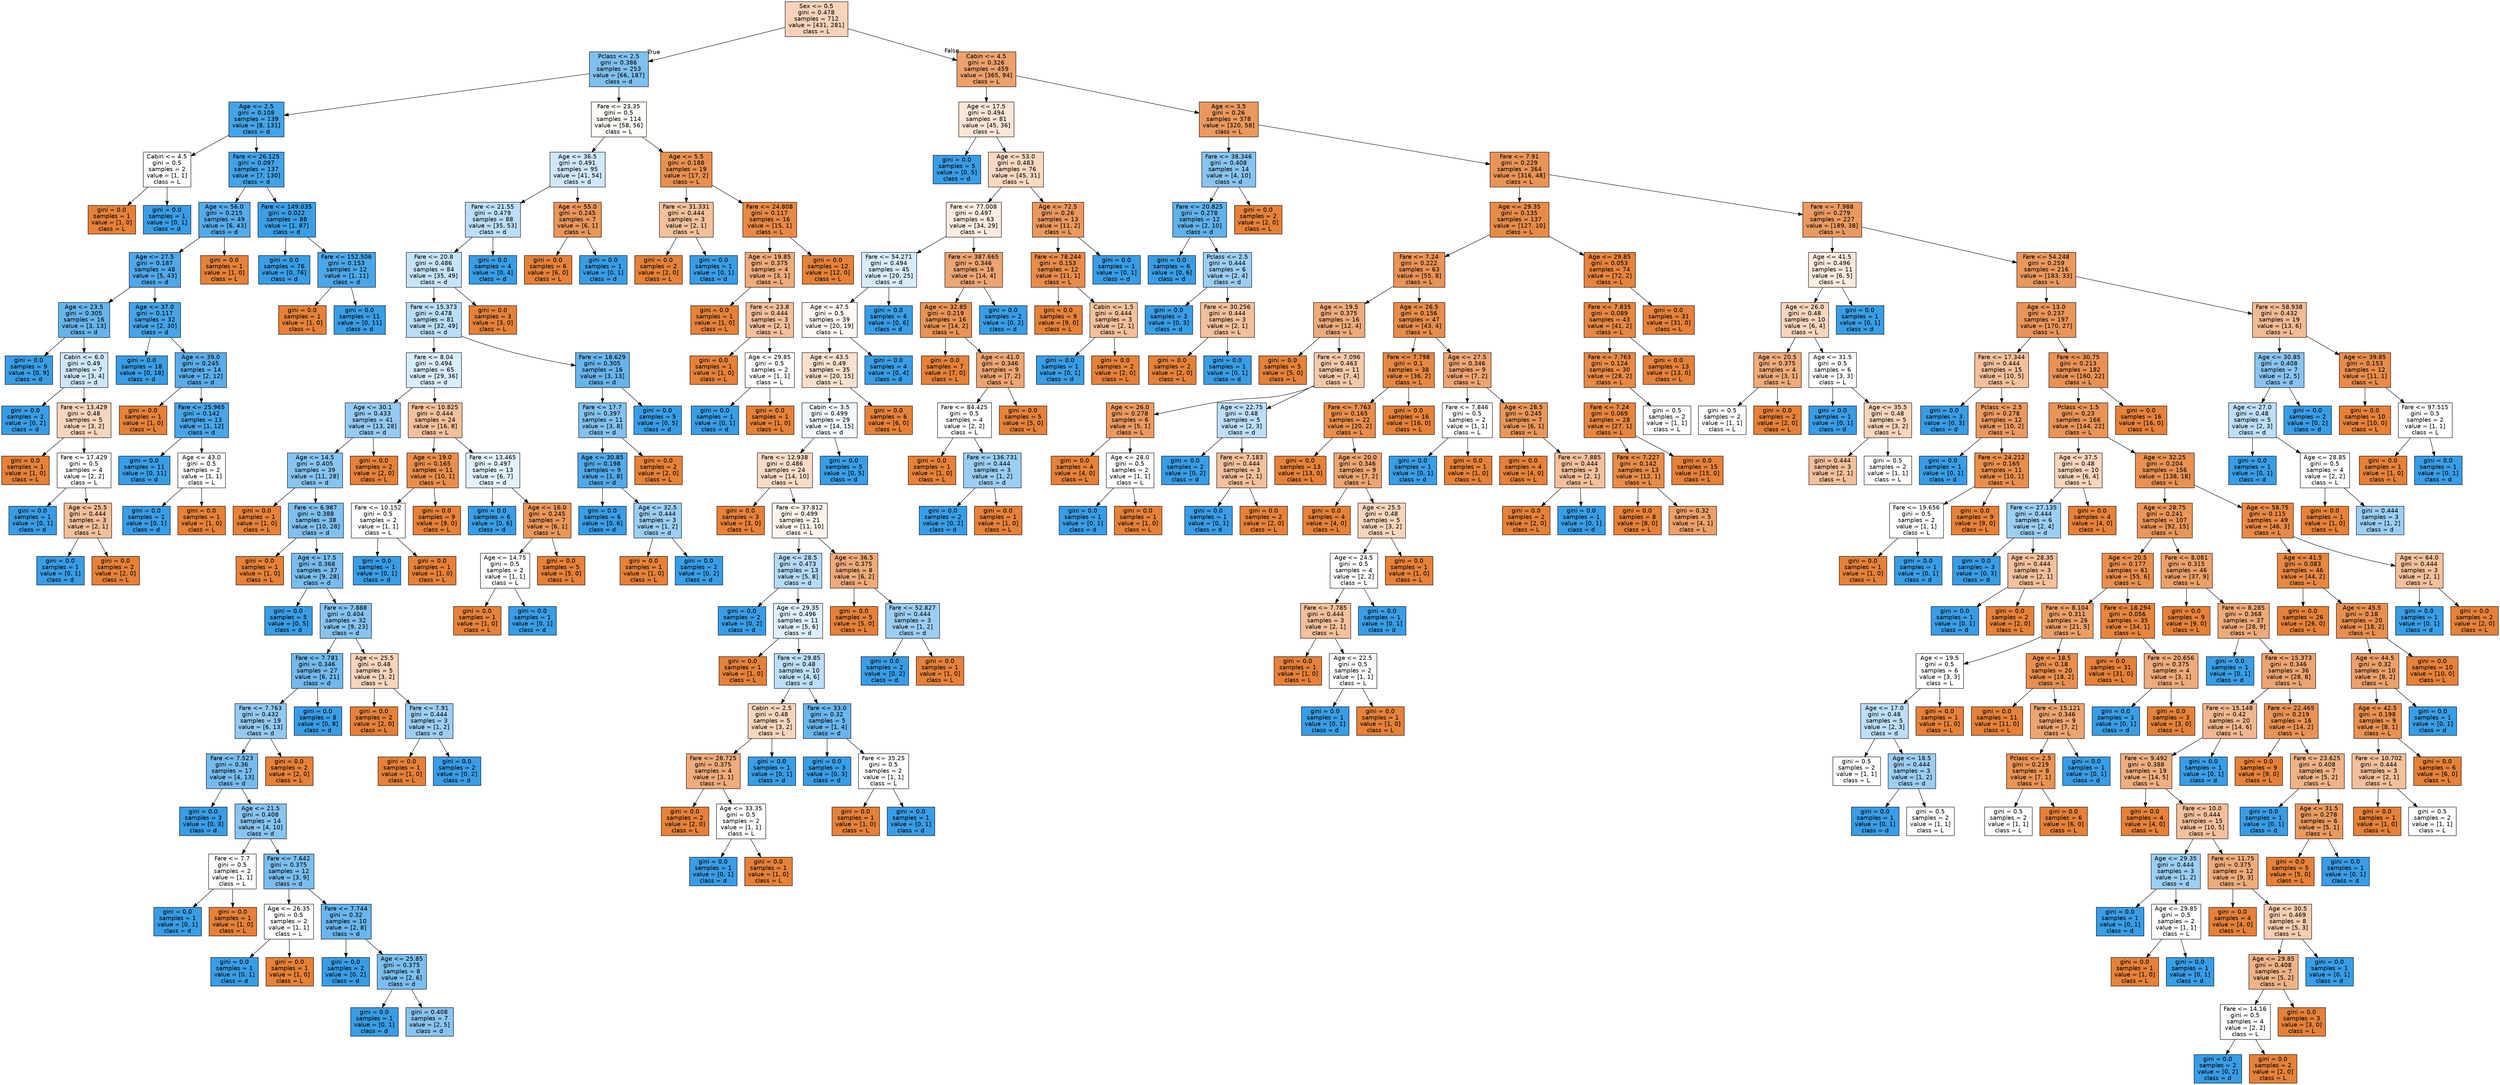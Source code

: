 digraph Tree {
node [shape=box, style="filled", color="black", fontname="helvetica"] ;
edge [fontname="helvetica"] ;
0 [label="Sex <= 0.5\ngini = 0.478\nsamples = 712\nvalue = [431, 281]\nclass = L", fillcolor="#f6d3ba"] ;
1 [label="Pclass <= 2.5\ngini = 0.386\nsamples = 253\nvalue = [66, 187]\nclass = d", fillcolor="#7fc0ee"] ;
0 -> 1 [labeldistance=2.5, labelangle=45, headlabel="True"] ;
2 [label="Age <= 2.5\ngini = 0.108\nsamples = 139\nvalue = [8, 131]\nclass = d", fillcolor="#45a3e7"] ;
1 -> 2 ;
3 [label="Cabin <= 4.5\ngini = 0.5\nsamples = 2\nvalue = [1, 1]\nclass = L", fillcolor="#ffffff"] ;
2 -> 3 ;
4 [label="gini = 0.0\nsamples = 1\nvalue = [1, 0]\nclass = L", fillcolor="#e58139"] ;
3 -> 4 ;
5 [label="gini = 0.0\nsamples = 1\nvalue = [0, 1]\nclass = d", fillcolor="#399de5"] ;
3 -> 5 ;
6 [label="Fare <= 26.125\ngini = 0.097\nsamples = 137\nvalue = [7, 130]\nclass = d", fillcolor="#44a2e6"] ;
2 -> 6 ;
7 [label="Age <= 56.0\ngini = 0.215\nsamples = 49\nvalue = [6, 43]\nclass = d", fillcolor="#55abe9"] ;
6 -> 7 ;
8 [label="Age <= 27.5\ngini = 0.187\nsamples = 48\nvalue = [5, 43]\nclass = d", fillcolor="#50a8e8"] ;
7 -> 8 ;
9 [label="Age <= 23.5\ngini = 0.305\nsamples = 16\nvalue = [3, 13]\nclass = d", fillcolor="#67b4eb"] ;
8 -> 9 ;
10 [label="gini = 0.0\nsamples = 9\nvalue = [0, 9]\nclass = d", fillcolor="#399de5"] ;
9 -> 10 ;
11 [label="Cabin <= 6.0\ngini = 0.49\nsamples = 7\nvalue = [3, 4]\nclass = d", fillcolor="#cee6f8"] ;
9 -> 11 ;
12 [label="gini = 0.0\nsamples = 2\nvalue = [0, 2]\nclass = d", fillcolor="#399de5"] ;
11 -> 12 ;
13 [label="Fare <= 13.429\ngini = 0.48\nsamples = 5\nvalue = [3, 2]\nclass = L", fillcolor="#f6d5bd"] ;
11 -> 13 ;
14 [label="gini = 0.0\nsamples = 1\nvalue = [1, 0]\nclass = L", fillcolor="#e58139"] ;
13 -> 14 ;
15 [label="Fare <= 17.429\ngini = 0.5\nsamples = 4\nvalue = [2, 2]\nclass = L", fillcolor="#ffffff"] ;
13 -> 15 ;
16 [label="gini = 0.0\nsamples = 1\nvalue = [0, 1]\nclass = d", fillcolor="#399de5"] ;
15 -> 16 ;
17 [label="Age <= 25.5\ngini = 0.444\nsamples = 3\nvalue = [2, 1]\nclass = L", fillcolor="#f2c09c"] ;
15 -> 17 ;
18 [label="gini = 0.0\nsamples = 1\nvalue = [0, 1]\nclass = d", fillcolor="#399de5"] ;
17 -> 18 ;
19 [label="gini = 0.0\nsamples = 2\nvalue = [2, 0]\nclass = L", fillcolor="#e58139"] ;
17 -> 19 ;
20 [label="Age <= 37.0\ngini = 0.117\nsamples = 32\nvalue = [2, 30]\nclass = d", fillcolor="#46a4e7"] ;
8 -> 20 ;
21 [label="gini = 0.0\nsamples = 18\nvalue = [0, 18]\nclass = d", fillcolor="#399de5"] ;
20 -> 21 ;
22 [label="Age <= 39.0\ngini = 0.245\nsamples = 14\nvalue = [2, 12]\nclass = d", fillcolor="#5aade9"] ;
20 -> 22 ;
23 [label="gini = 0.0\nsamples = 1\nvalue = [1, 0]\nclass = L", fillcolor="#e58139"] ;
22 -> 23 ;
24 [label="Fare <= 25.965\ngini = 0.142\nsamples = 13\nvalue = [1, 12]\nclass = d", fillcolor="#49a5e7"] ;
22 -> 24 ;
25 [label="gini = 0.0\nsamples = 11\nvalue = [0, 11]\nclass = d", fillcolor="#399de5"] ;
24 -> 25 ;
26 [label="Age <= 43.0\ngini = 0.5\nsamples = 2\nvalue = [1, 1]\nclass = L", fillcolor="#ffffff"] ;
24 -> 26 ;
27 [label="gini = 0.0\nsamples = 1\nvalue = [0, 1]\nclass = d", fillcolor="#399de5"] ;
26 -> 27 ;
28 [label="gini = 0.0\nsamples = 1\nvalue = [1, 0]\nclass = L", fillcolor="#e58139"] ;
26 -> 28 ;
29 [label="gini = 0.0\nsamples = 1\nvalue = [1, 0]\nclass = L", fillcolor="#e58139"] ;
7 -> 29 ;
30 [label="Fare <= 149.035\ngini = 0.022\nsamples = 88\nvalue = [1, 87]\nclass = d", fillcolor="#3b9ee5"] ;
6 -> 30 ;
31 [label="gini = 0.0\nsamples = 76\nvalue = [0, 76]\nclass = d", fillcolor="#399de5"] ;
30 -> 31 ;
32 [label="Fare <= 152.506\ngini = 0.153\nsamples = 12\nvalue = [1, 11]\nclass = d", fillcolor="#4ba6e7"] ;
30 -> 32 ;
33 [label="gini = 0.0\nsamples = 1\nvalue = [1, 0]\nclass = L", fillcolor="#e58139"] ;
32 -> 33 ;
34 [label="gini = 0.0\nsamples = 11\nvalue = [0, 11]\nclass = d", fillcolor="#399de5"] ;
32 -> 34 ;
35 [label="Fare <= 23.35\ngini = 0.5\nsamples = 114\nvalue = [58, 56]\nclass = L", fillcolor="#fefbf8"] ;
1 -> 35 ;
36 [label="Age <= 36.5\ngini = 0.491\nsamples = 95\nvalue = [41, 54]\nclass = d", fillcolor="#cfe7f9"] ;
35 -> 36 ;
37 [label="Fare <= 21.55\ngini = 0.479\nsamples = 88\nvalue = [35, 53]\nclass = d", fillcolor="#bcdef6"] ;
36 -> 37 ;
38 [label="Fare <= 20.8\ngini = 0.486\nsamples = 84\nvalue = [35, 49]\nclass = d", fillcolor="#c6e3f8"] ;
37 -> 38 ;
39 [label="Fare <= 15.373\ngini = 0.478\nsamples = 81\nvalue = [32, 49]\nclass = d", fillcolor="#baddf6"] ;
38 -> 39 ;
40 [label="Fare <= 8.04\ngini = 0.494\nsamples = 65\nvalue = [29, 36]\nclass = d", fillcolor="#d9ecfa"] ;
39 -> 40 ;
41 [label="Age <= 30.1\ngini = 0.433\nsamples = 41\nvalue = [13, 28]\nclass = d", fillcolor="#95caf1"] ;
40 -> 41 ;
42 [label="Age <= 14.5\ngini = 0.405\nsamples = 39\nvalue = [11, 28]\nclass = d", fillcolor="#87c4ef"] ;
41 -> 42 ;
43 [label="gini = 0.0\nsamples = 1\nvalue = [1, 0]\nclass = L", fillcolor="#e58139"] ;
42 -> 43 ;
44 [label="Fare <= 6.987\ngini = 0.388\nsamples = 38\nvalue = [10, 28]\nclass = d", fillcolor="#80c0ee"] ;
42 -> 44 ;
45 [label="gini = 0.0\nsamples = 1\nvalue = [1, 0]\nclass = L", fillcolor="#e58139"] ;
44 -> 45 ;
46 [label="Age <= 17.5\ngini = 0.368\nsamples = 37\nvalue = [9, 28]\nclass = d", fillcolor="#79bced"] ;
44 -> 46 ;
47 [label="gini = 0.0\nsamples = 5\nvalue = [0, 5]\nclass = d", fillcolor="#399de5"] ;
46 -> 47 ;
48 [label="Fare <= 7.888\ngini = 0.404\nsamples = 32\nvalue = [9, 23]\nclass = d", fillcolor="#86c3ef"] ;
46 -> 48 ;
49 [label="Fare <= 7.781\ngini = 0.346\nsamples = 27\nvalue = [6, 21]\nclass = d", fillcolor="#72b9ec"] ;
48 -> 49 ;
50 [label="Fare <= 7.763\ngini = 0.432\nsamples = 19\nvalue = [6, 13]\nclass = d", fillcolor="#94caf1"] ;
49 -> 50 ;
51 [label="Fare <= 7.523\ngini = 0.36\nsamples = 17\nvalue = [4, 13]\nclass = d", fillcolor="#76bbed"] ;
50 -> 51 ;
52 [label="gini = 0.0\nsamples = 3\nvalue = [0, 3]\nclass = d", fillcolor="#399de5"] ;
51 -> 52 ;
53 [label="Age <= 21.5\ngini = 0.408\nsamples = 14\nvalue = [4, 10]\nclass = d", fillcolor="#88c4ef"] ;
51 -> 53 ;
54 [label="Fare <= 7.7\ngini = 0.5\nsamples = 2\nvalue = [1, 1]\nclass = L", fillcolor="#ffffff"] ;
53 -> 54 ;
55 [label="gini = 0.0\nsamples = 1\nvalue = [0, 1]\nclass = d", fillcolor="#399de5"] ;
54 -> 55 ;
56 [label="gini = 0.0\nsamples = 1\nvalue = [1, 0]\nclass = L", fillcolor="#e58139"] ;
54 -> 56 ;
57 [label="Fare <= 7.642\ngini = 0.375\nsamples = 12\nvalue = [3, 9]\nclass = d", fillcolor="#7bbeee"] ;
53 -> 57 ;
58 [label="Age <= 26.35\ngini = 0.5\nsamples = 2\nvalue = [1, 1]\nclass = L", fillcolor="#ffffff"] ;
57 -> 58 ;
59 [label="gini = 0.0\nsamples = 1\nvalue = [0, 1]\nclass = d", fillcolor="#399de5"] ;
58 -> 59 ;
60 [label="gini = 0.0\nsamples = 1\nvalue = [1, 0]\nclass = L", fillcolor="#e58139"] ;
58 -> 60 ;
61 [label="Fare <= 7.744\ngini = 0.32\nsamples = 10\nvalue = [2, 8]\nclass = d", fillcolor="#6ab6ec"] ;
57 -> 61 ;
62 [label="gini = 0.0\nsamples = 2\nvalue = [0, 2]\nclass = d", fillcolor="#399de5"] ;
61 -> 62 ;
63 [label="Age <= 25.85\ngini = 0.375\nsamples = 8\nvalue = [2, 6]\nclass = d", fillcolor="#7bbeee"] ;
61 -> 63 ;
64 [label="gini = 0.0\nsamples = 1\nvalue = [0, 1]\nclass = d", fillcolor="#399de5"] ;
63 -> 64 ;
65 [label="gini = 0.408\nsamples = 7\nvalue = [2, 5]\nclass = d", fillcolor="#88c4ef"] ;
63 -> 65 ;
66 [label="gini = 0.0\nsamples = 2\nvalue = [2, 0]\nclass = L", fillcolor="#e58139"] ;
50 -> 66 ;
67 [label="gini = 0.0\nsamples = 8\nvalue = [0, 8]\nclass = d", fillcolor="#399de5"] ;
49 -> 67 ;
68 [label="Age <= 25.5\ngini = 0.48\nsamples = 5\nvalue = [3, 2]\nclass = L", fillcolor="#f6d5bd"] ;
48 -> 68 ;
69 [label="gini = 0.0\nsamples = 2\nvalue = [2, 0]\nclass = L", fillcolor="#e58139"] ;
68 -> 69 ;
70 [label="Fare <= 7.91\ngini = 0.444\nsamples = 3\nvalue = [1, 2]\nclass = d", fillcolor="#9ccef2"] ;
68 -> 70 ;
71 [label="gini = 0.0\nsamples = 1\nvalue = [1, 0]\nclass = L", fillcolor="#e58139"] ;
70 -> 71 ;
72 [label="gini = 0.0\nsamples = 2\nvalue = [0, 2]\nclass = d", fillcolor="#399de5"] ;
70 -> 72 ;
73 [label="gini = 0.0\nsamples = 2\nvalue = [2, 0]\nclass = L", fillcolor="#e58139"] ;
41 -> 73 ;
74 [label="Fare <= 10.825\ngini = 0.444\nsamples = 24\nvalue = [16, 8]\nclass = L", fillcolor="#f2c09c"] ;
40 -> 74 ;
75 [label="Age <= 19.0\ngini = 0.165\nsamples = 11\nvalue = [10, 1]\nclass = L", fillcolor="#e88e4d"] ;
74 -> 75 ;
76 [label="Fare <= 10.152\ngini = 0.5\nsamples = 2\nvalue = [1, 1]\nclass = L", fillcolor="#ffffff"] ;
75 -> 76 ;
77 [label="gini = 0.0\nsamples = 1\nvalue = [0, 1]\nclass = d", fillcolor="#399de5"] ;
76 -> 77 ;
78 [label="gini = 0.0\nsamples = 1\nvalue = [1, 0]\nclass = L", fillcolor="#e58139"] ;
76 -> 78 ;
79 [label="gini = 0.0\nsamples = 9\nvalue = [9, 0]\nclass = L", fillcolor="#e58139"] ;
75 -> 79 ;
80 [label="Fare <= 13.465\ngini = 0.497\nsamples = 13\nvalue = [6, 7]\nclass = d", fillcolor="#e3f1fb"] ;
74 -> 80 ;
81 [label="gini = 0.0\nsamples = 6\nvalue = [0, 6]\nclass = d", fillcolor="#399de5"] ;
80 -> 81 ;
82 [label="Age <= 16.0\ngini = 0.245\nsamples = 7\nvalue = [6, 1]\nclass = L", fillcolor="#e9965a"] ;
80 -> 82 ;
83 [label="Age <= 14.75\ngini = 0.5\nsamples = 2\nvalue = [1, 1]\nclass = L", fillcolor="#ffffff"] ;
82 -> 83 ;
84 [label="gini = 0.0\nsamples = 1\nvalue = [1, 0]\nclass = L", fillcolor="#e58139"] ;
83 -> 84 ;
85 [label="gini = 0.0\nsamples = 1\nvalue = [0, 1]\nclass = d", fillcolor="#399de5"] ;
83 -> 85 ;
86 [label="gini = 0.0\nsamples = 5\nvalue = [5, 0]\nclass = L", fillcolor="#e58139"] ;
82 -> 86 ;
87 [label="Fare <= 18.629\ngini = 0.305\nsamples = 16\nvalue = [3, 13]\nclass = d", fillcolor="#67b4eb"] ;
39 -> 87 ;
88 [label="Fare <= 17.7\ngini = 0.397\nsamples = 11\nvalue = [3, 8]\nclass = d", fillcolor="#83c2ef"] ;
87 -> 88 ;
89 [label="Age <= 30.85\ngini = 0.198\nsamples = 9\nvalue = [1, 8]\nclass = d", fillcolor="#52a9e8"] ;
88 -> 89 ;
90 [label="gini = 0.0\nsamples = 6\nvalue = [0, 6]\nclass = d", fillcolor="#399de5"] ;
89 -> 90 ;
91 [label="Age <= 32.5\ngini = 0.444\nsamples = 3\nvalue = [1, 2]\nclass = d", fillcolor="#9ccef2"] ;
89 -> 91 ;
92 [label="gini = 0.0\nsamples = 1\nvalue = [1, 0]\nclass = L", fillcolor="#e58139"] ;
91 -> 92 ;
93 [label="gini = 0.0\nsamples = 2\nvalue = [0, 2]\nclass = d", fillcolor="#399de5"] ;
91 -> 93 ;
94 [label="gini = 0.0\nsamples = 2\nvalue = [2, 0]\nclass = L", fillcolor="#e58139"] ;
88 -> 94 ;
95 [label="gini = 0.0\nsamples = 5\nvalue = [0, 5]\nclass = d", fillcolor="#399de5"] ;
87 -> 95 ;
96 [label="gini = 0.0\nsamples = 3\nvalue = [3, 0]\nclass = L", fillcolor="#e58139"] ;
38 -> 96 ;
97 [label="gini = 0.0\nsamples = 4\nvalue = [0, 4]\nclass = d", fillcolor="#399de5"] ;
37 -> 97 ;
98 [label="Age <= 55.0\ngini = 0.245\nsamples = 7\nvalue = [6, 1]\nclass = L", fillcolor="#e9965a"] ;
36 -> 98 ;
99 [label="gini = 0.0\nsamples = 6\nvalue = [6, 0]\nclass = L", fillcolor="#e58139"] ;
98 -> 99 ;
100 [label="gini = 0.0\nsamples = 1\nvalue = [0, 1]\nclass = d", fillcolor="#399de5"] ;
98 -> 100 ;
101 [label="Age <= 5.5\ngini = 0.188\nsamples = 19\nvalue = [17, 2]\nclass = L", fillcolor="#e89050"] ;
35 -> 101 ;
102 [label="Fare <= 31.331\ngini = 0.444\nsamples = 3\nvalue = [2, 1]\nclass = L", fillcolor="#f2c09c"] ;
101 -> 102 ;
103 [label="gini = 0.0\nsamples = 2\nvalue = [2, 0]\nclass = L", fillcolor="#e58139"] ;
102 -> 103 ;
104 [label="gini = 0.0\nsamples = 1\nvalue = [0, 1]\nclass = d", fillcolor="#399de5"] ;
102 -> 104 ;
105 [label="Fare <= 24.808\ngini = 0.117\nsamples = 16\nvalue = [15, 1]\nclass = L", fillcolor="#e78946"] ;
101 -> 105 ;
106 [label="Age <= 19.85\ngini = 0.375\nsamples = 4\nvalue = [3, 1]\nclass = L", fillcolor="#eeab7b"] ;
105 -> 106 ;
107 [label="gini = 0.0\nsamples = 1\nvalue = [1, 0]\nclass = L", fillcolor="#e58139"] ;
106 -> 107 ;
108 [label="Fare <= 23.8\ngini = 0.444\nsamples = 3\nvalue = [2, 1]\nclass = L", fillcolor="#f2c09c"] ;
106 -> 108 ;
109 [label="gini = 0.0\nsamples = 1\nvalue = [1, 0]\nclass = L", fillcolor="#e58139"] ;
108 -> 109 ;
110 [label="Age <= 29.85\ngini = 0.5\nsamples = 2\nvalue = [1, 1]\nclass = L", fillcolor="#ffffff"] ;
108 -> 110 ;
111 [label="gini = 0.0\nsamples = 1\nvalue = [0, 1]\nclass = d", fillcolor="#399de5"] ;
110 -> 111 ;
112 [label="gini = 0.0\nsamples = 1\nvalue = [1, 0]\nclass = L", fillcolor="#e58139"] ;
110 -> 112 ;
113 [label="gini = 0.0\nsamples = 12\nvalue = [12, 0]\nclass = L", fillcolor="#e58139"] ;
105 -> 113 ;
114 [label="Cabin <= 4.5\ngini = 0.326\nsamples = 459\nvalue = [365, 94]\nclass = L", fillcolor="#eca16c"] ;
0 -> 114 [labeldistance=2.5, labelangle=-45, headlabel="False"] ;
115 [label="Age <= 17.5\ngini = 0.494\nsamples = 81\nvalue = [45, 36]\nclass = L", fillcolor="#fae6d7"] ;
114 -> 115 ;
116 [label="gini = 0.0\nsamples = 5\nvalue = [0, 5]\nclass = d", fillcolor="#399de5"] ;
115 -> 116 ;
117 [label="Age <= 53.0\ngini = 0.483\nsamples = 76\nvalue = [45, 31]\nclass = L", fillcolor="#f7d8c1"] ;
115 -> 117 ;
118 [label="Fare <= 77.008\ngini = 0.497\nsamples = 63\nvalue = [34, 29]\nclass = L", fillcolor="#fbece2"] ;
117 -> 118 ;
119 [label="Fare <= 54.271\ngini = 0.494\nsamples = 45\nvalue = [20, 25]\nclass = d", fillcolor="#d7ebfa"] ;
118 -> 119 ;
120 [label="Age <= 47.5\ngini = 0.5\nsamples = 39\nvalue = [20, 19]\nclass = L", fillcolor="#fef9f5"] ;
119 -> 120 ;
121 [label="Age <= 43.5\ngini = 0.49\nsamples = 35\nvalue = [20, 15]\nclass = L", fillcolor="#f8e0ce"] ;
120 -> 121 ;
122 [label="Cabin <= 3.5\ngini = 0.499\nsamples = 29\nvalue = [14, 15]\nclass = d", fillcolor="#f2f8fd"] ;
121 -> 122 ;
123 [label="Fare <= 12.938\ngini = 0.486\nsamples = 24\nvalue = [14, 10]\nclass = L", fillcolor="#f8dbc6"] ;
122 -> 123 ;
124 [label="gini = 0.0\nsamples = 3\nvalue = [3, 0]\nclass = L", fillcolor="#e58139"] ;
123 -> 124 ;
125 [label="Fare <= 37.812\ngini = 0.499\nsamples = 21\nvalue = [11, 10]\nclass = L", fillcolor="#fdf4ed"] ;
123 -> 125 ;
126 [label="Age <= 28.5\ngini = 0.473\nsamples = 13\nvalue = [5, 8]\nclass = d", fillcolor="#b5daf5"] ;
125 -> 126 ;
127 [label="gini = 0.0\nsamples = 2\nvalue = [0, 2]\nclass = d", fillcolor="#399de5"] ;
126 -> 127 ;
128 [label="Age <= 29.35\ngini = 0.496\nsamples = 11\nvalue = [5, 6]\nclass = d", fillcolor="#deeffb"] ;
126 -> 128 ;
129 [label="gini = 0.0\nsamples = 1\nvalue = [1, 0]\nclass = L", fillcolor="#e58139"] ;
128 -> 129 ;
130 [label="Fare <= 29.85\ngini = 0.48\nsamples = 10\nvalue = [4, 6]\nclass = d", fillcolor="#bddef6"] ;
128 -> 130 ;
131 [label="Cabin <= 2.5\ngini = 0.48\nsamples = 5\nvalue = [3, 2]\nclass = L", fillcolor="#f6d5bd"] ;
130 -> 131 ;
132 [label="Fare <= 28.725\ngini = 0.375\nsamples = 4\nvalue = [3, 1]\nclass = L", fillcolor="#eeab7b"] ;
131 -> 132 ;
133 [label="gini = 0.0\nsamples = 2\nvalue = [2, 0]\nclass = L", fillcolor="#e58139"] ;
132 -> 133 ;
134 [label="Age <= 33.35\ngini = 0.5\nsamples = 2\nvalue = [1, 1]\nclass = L", fillcolor="#ffffff"] ;
132 -> 134 ;
135 [label="gini = 0.0\nsamples = 1\nvalue = [0, 1]\nclass = d", fillcolor="#399de5"] ;
134 -> 135 ;
136 [label="gini = 0.0\nsamples = 1\nvalue = [1, 0]\nclass = L", fillcolor="#e58139"] ;
134 -> 136 ;
137 [label="gini = 0.0\nsamples = 1\nvalue = [0, 1]\nclass = d", fillcolor="#399de5"] ;
131 -> 137 ;
138 [label="Fare <= 33.0\ngini = 0.32\nsamples = 5\nvalue = [1, 4]\nclass = d", fillcolor="#6ab6ec"] ;
130 -> 138 ;
139 [label="gini = 0.0\nsamples = 3\nvalue = [0, 3]\nclass = d", fillcolor="#399de5"] ;
138 -> 139 ;
140 [label="Fare <= 35.25\ngini = 0.5\nsamples = 2\nvalue = [1, 1]\nclass = L", fillcolor="#ffffff"] ;
138 -> 140 ;
141 [label="gini = 0.0\nsamples = 1\nvalue = [1, 0]\nclass = L", fillcolor="#e58139"] ;
140 -> 141 ;
142 [label="gini = 0.0\nsamples = 1\nvalue = [0, 1]\nclass = d", fillcolor="#399de5"] ;
140 -> 142 ;
143 [label="Age <= 36.5\ngini = 0.375\nsamples = 8\nvalue = [6, 2]\nclass = L", fillcolor="#eeab7b"] ;
125 -> 143 ;
144 [label="gini = 0.0\nsamples = 5\nvalue = [5, 0]\nclass = L", fillcolor="#e58139"] ;
143 -> 144 ;
145 [label="Fare <= 52.827\ngini = 0.444\nsamples = 3\nvalue = [1, 2]\nclass = d", fillcolor="#9ccef2"] ;
143 -> 145 ;
146 [label="gini = 0.0\nsamples = 2\nvalue = [0, 2]\nclass = d", fillcolor="#399de5"] ;
145 -> 146 ;
147 [label="gini = 0.0\nsamples = 1\nvalue = [1, 0]\nclass = L", fillcolor="#e58139"] ;
145 -> 147 ;
148 [label="gini = 0.0\nsamples = 5\nvalue = [0, 5]\nclass = d", fillcolor="#399de5"] ;
122 -> 148 ;
149 [label="gini = 0.0\nsamples = 6\nvalue = [6, 0]\nclass = L", fillcolor="#e58139"] ;
121 -> 149 ;
150 [label="gini = 0.0\nsamples = 4\nvalue = [0, 4]\nclass = d", fillcolor="#399de5"] ;
120 -> 150 ;
151 [label="gini = 0.0\nsamples = 6\nvalue = [0, 6]\nclass = d", fillcolor="#399de5"] ;
119 -> 151 ;
152 [label="Fare <= 387.665\ngini = 0.346\nsamples = 18\nvalue = [14, 4]\nclass = L", fillcolor="#eca572"] ;
118 -> 152 ;
153 [label="Age <= 32.85\ngini = 0.219\nsamples = 16\nvalue = [14, 2]\nclass = L", fillcolor="#e99355"] ;
152 -> 153 ;
154 [label="gini = 0.0\nsamples = 7\nvalue = [7, 0]\nclass = L", fillcolor="#e58139"] ;
153 -> 154 ;
155 [label="Age <= 41.0\ngini = 0.346\nsamples = 9\nvalue = [7, 2]\nclass = L", fillcolor="#eca572"] ;
153 -> 155 ;
156 [label="Fare <= 84.425\ngini = 0.5\nsamples = 4\nvalue = [2, 2]\nclass = L", fillcolor="#ffffff"] ;
155 -> 156 ;
157 [label="gini = 0.0\nsamples = 1\nvalue = [1, 0]\nclass = L", fillcolor="#e58139"] ;
156 -> 157 ;
158 [label="Fare <= 136.731\ngini = 0.444\nsamples = 3\nvalue = [1, 2]\nclass = d", fillcolor="#9ccef2"] ;
156 -> 158 ;
159 [label="gini = 0.0\nsamples = 2\nvalue = [0, 2]\nclass = d", fillcolor="#399de5"] ;
158 -> 159 ;
160 [label="gini = 0.0\nsamples = 1\nvalue = [1, 0]\nclass = L", fillcolor="#e58139"] ;
158 -> 160 ;
161 [label="gini = 0.0\nsamples = 5\nvalue = [5, 0]\nclass = L", fillcolor="#e58139"] ;
155 -> 161 ;
162 [label="gini = 0.0\nsamples = 2\nvalue = [0, 2]\nclass = d", fillcolor="#399de5"] ;
152 -> 162 ;
163 [label="Age <= 72.5\ngini = 0.26\nsamples = 13\nvalue = [11, 2]\nclass = L", fillcolor="#ea985d"] ;
117 -> 163 ;
164 [label="Fare <= 78.244\ngini = 0.153\nsamples = 12\nvalue = [11, 1]\nclass = L", fillcolor="#e78c4b"] ;
163 -> 164 ;
165 [label="gini = 0.0\nsamples = 9\nvalue = [9, 0]\nclass = L", fillcolor="#e58139"] ;
164 -> 165 ;
166 [label="Cabin <= 1.5\ngini = 0.444\nsamples = 3\nvalue = [2, 1]\nclass = L", fillcolor="#f2c09c"] ;
164 -> 166 ;
167 [label="gini = 0.0\nsamples = 1\nvalue = [0, 1]\nclass = d", fillcolor="#399de5"] ;
166 -> 167 ;
168 [label="gini = 0.0\nsamples = 2\nvalue = [2, 0]\nclass = L", fillcolor="#e58139"] ;
166 -> 168 ;
169 [label="gini = 0.0\nsamples = 1\nvalue = [0, 1]\nclass = d", fillcolor="#399de5"] ;
163 -> 169 ;
170 [label="Age <= 3.5\ngini = 0.26\nsamples = 378\nvalue = [320, 58]\nclass = L", fillcolor="#ea985d"] ;
114 -> 170 ;
171 [label="Fare <= 38.346\ngini = 0.408\nsamples = 14\nvalue = [4, 10]\nclass = d", fillcolor="#88c4ef"] ;
170 -> 171 ;
172 [label="Fare <= 20.825\ngini = 0.278\nsamples = 12\nvalue = [2, 10]\nclass = d", fillcolor="#61b1ea"] ;
171 -> 172 ;
173 [label="gini = 0.0\nsamples = 6\nvalue = [0, 6]\nclass = d", fillcolor="#399de5"] ;
172 -> 173 ;
174 [label="Pclass <= 2.5\ngini = 0.444\nsamples = 6\nvalue = [2, 4]\nclass = d", fillcolor="#9ccef2"] ;
172 -> 174 ;
175 [label="gini = 0.0\nsamples = 3\nvalue = [0, 3]\nclass = d", fillcolor="#399de5"] ;
174 -> 175 ;
176 [label="Fare <= 30.256\ngini = 0.444\nsamples = 3\nvalue = [2, 1]\nclass = L", fillcolor="#f2c09c"] ;
174 -> 176 ;
177 [label="gini = 0.0\nsamples = 2\nvalue = [2, 0]\nclass = L", fillcolor="#e58139"] ;
176 -> 177 ;
178 [label="gini = 0.0\nsamples = 1\nvalue = [0, 1]\nclass = d", fillcolor="#399de5"] ;
176 -> 178 ;
179 [label="gini = 0.0\nsamples = 2\nvalue = [2, 0]\nclass = L", fillcolor="#e58139"] ;
171 -> 179 ;
180 [label="Fare <= 7.91\ngini = 0.229\nsamples = 364\nvalue = [316, 48]\nclass = L", fillcolor="#e99457"] ;
170 -> 180 ;
181 [label="Age <= 29.35\ngini = 0.135\nsamples = 137\nvalue = [127, 10]\nclass = L", fillcolor="#e78b49"] ;
180 -> 181 ;
182 [label="Fare <= 7.24\ngini = 0.222\nsamples = 63\nvalue = [55, 8]\nclass = L", fillcolor="#e99356"] ;
181 -> 182 ;
183 [label="Age <= 19.5\ngini = 0.375\nsamples = 16\nvalue = [12, 4]\nclass = L", fillcolor="#eeab7b"] ;
182 -> 183 ;
184 [label="gini = 0.0\nsamples = 5\nvalue = [5, 0]\nclass = L", fillcolor="#e58139"] ;
183 -> 184 ;
185 [label="Fare <= 7.096\ngini = 0.463\nsamples = 11\nvalue = [7, 4]\nclass = L", fillcolor="#f4c9aa"] ;
183 -> 185 ;
186 [label="Age <= 26.0\ngini = 0.278\nsamples = 6\nvalue = [5, 1]\nclass = L", fillcolor="#ea9a61"] ;
185 -> 186 ;
187 [label="gini = 0.0\nsamples = 4\nvalue = [4, 0]\nclass = L", fillcolor="#e58139"] ;
186 -> 187 ;
188 [label="Age <= 28.0\ngini = 0.5\nsamples = 2\nvalue = [1, 1]\nclass = L", fillcolor="#ffffff"] ;
186 -> 188 ;
189 [label="gini = 0.0\nsamples = 1\nvalue = [0, 1]\nclass = d", fillcolor="#399de5"] ;
188 -> 189 ;
190 [label="gini = 0.0\nsamples = 1\nvalue = [1, 0]\nclass = L", fillcolor="#e58139"] ;
188 -> 190 ;
191 [label="Age <= 22.75\ngini = 0.48\nsamples = 5\nvalue = [2, 3]\nclass = d", fillcolor="#bddef6"] ;
185 -> 191 ;
192 [label="gini = 0.0\nsamples = 2\nvalue = [0, 2]\nclass = d", fillcolor="#399de5"] ;
191 -> 192 ;
193 [label="Fare <= 7.183\ngini = 0.444\nsamples = 3\nvalue = [2, 1]\nclass = L", fillcolor="#f2c09c"] ;
191 -> 193 ;
194 [label="gini = 0.0\nsamples = 1\nvalue = [0, 1]\nclass = d", fillcolor="#399de5"] ;
193 -> 194 ;
195 [label="gini = 0.0\nsamples = 2\nvalue = [2, 0]\nclass = L", fillcolor="#e58139"] ;
193 -> 195 ;
196 [label="Age <= 26.5\ngini = 0.156\nsamples = 47\nvalue = [43, 4]\nclass = L", fillcolor="#e78d4b"] ;
182 -> 196 ;
197 [label="Fare <= 7.798\ngini = 0.1\nsamples = 38\nvalue = [36, 2]\nclass = L", fillcolor="#e68844"] ;
196 -> 197 ;
198 [label="Fare <= 7.763\ngini = 0.165\nsamples = 22\nvalue = [20, 2]\nclass = L", fillcolor="#e88e4d"] ;
197 -> 198 ;
199 [label="gini = 0.0\nsamples = 13\nvalue = [13, 0]\nclass = L", fillcolor="#e58139"] ;
198 -> 199 ;
200 [label="Age <= 20.0\ngini = 0.346\nsamples = 9\nvalue = [7, 2]\nclass = L", fillcolor="#eca572"] ;
198 -> 200 ;
201 [label="gini = 0.0\nsamples = 4\nvalue = [4, 0]\nclass = L", fillcolor="#e58139"] ;
200 -> 201 ;
202 [label="Age <= 25.5\ngini = 0.48\nsamples = 5\nvalue = [3, 2]\nclass = L", fillcolor="#f6d5bd"] ;
200 -> 202 ;
203 [label="Age <= 24.5\ngini = 0.5\nsamples = 4\nvalue = [2, 2]\nclass = L", fillcolor="#ffffff"] ;
202 -> 203 ;
204 [label="Fare <= 7.785\ngini = 0.444\nsamples = 3\nvalue = [2, 1]\nclass = L", fillcolor="#f2c09c"] ;
203 -> 204 ;
205 [label="gini = 0.0\nsamples = 1\nvalue = [1, 0]\nclass = L", fillcolor="#e58139"] ;
204 -> 205 ;
206 [label="Age <= 22.5\ngini = 0.5\nsamples = 2\nvalue = [1, 1]\nclass = L", fillcolor="#ffffff"] ;
204 -> 206 ;
207 [label="gini = 0.0\nsamples = 1\nvalue = [0, 1]\nclass = d", fillcolor="#399de5"] ;
206 -> 207 ;
208 [label="gini = 0.0\nsamples = 1\nvalue = [1, 0]\nclass = L", fillcolor="#e58139"] ;
206 -> 208 ;
209 [label="gini = 0.0\nsamples = 1\nvalue = [0, 1]\nclass = d", fillcolor="#399de5"] ;
203 -> 209 ;
210 [label="gini = 0.0\nsamples = 1\nvalue = [1, 0]\nclass = L", fillcolor="#e58139"] ;
202 -> 210 ;
211 [label="gini = 0.0\nsamples = 16\nvalue = [16, 0]\nclass = L", fillcolor="#e58139"] ;
197 -> 211 ;
212 [label="Age <= 27.5\ngini = 0.346\nsamples = 9\nvalue = [7, 2]\nclass = L", fillcolor="#eca572"] ;
196 -> 212 ;
213 [label="Fare <= 7.846\ngini = 0.5\nsamples = 2\nvalue = [1, 1]\nclass = L", fillcolor="#ffffff"] ;
212 -> 213 ;
214 [label="gini = 0.0\nsamples = 1\nvalue = [0, 1]\nclass = d", fillcolor="#399de5"] ;
213 -> 214 ;
215 [label="gini = 0.0\nsamples = 1\nvalue = [1, 0]\nclass = L", fillcolor="#e58139"] ;
213 -> 215 ;
216 [label="Age <= 28.5\ngini = 0.245\nsamples = 7\nvalue = [6, 1]\nclass = L", fillcolor="#e9965a"] ;
212 -> 216 ;
217 [label="gini = 0.0\nsamples = 4\nvalue = [4, 0]\nclass = L", fillcolor="#e58139"] ;
216 -> 217 ;
218 [label="Fare <= 7.885\ngini = 0.444\nsamples = 3\nvalue = [2, 1]\nclass = L", fillcolor="#f2c09c"] ;
216 -> 218 ;
219 [label="gini = 0.0\nsamples = 2\nvalue = [2, 0]\nclass = L", fillcolor="#e58139"] ;
218 -> 219 ;
220 [label="gini = 0.0\nsamples = 1\nvalue = [0, 1]\nclass = d", fillcolor="#399de5"] ;
218 -> 220 ;
221 [label="Age <= 29.85\ngini = 0.053\nsamples = 74\nvalue = [72, 2]\nclass = L", fillcolor="#e6843e"] ;
181 -> 221 ;
222 [label="Fare <= 7.835\ngini = 0.089\nsamples = 43\nvalue = [41, 2]\nclass = L", fillcolor="#e68743"] ;
221 -> 222 ;
223 [label="Fare <= 7.763\ngini = 0.124\nsamples = 30\nvalue = [28, 2]\nclass = L", fillcolor="#e78a47"] ;
222 -> 223 ;
224 [label="Fare <= 7.24\ngini = 0.069\nsamples = 28\nvalue = [27, 1]\nclass = L", fillcolor="#e68640"] ;
223 -> 224 ;
225 [label="Fare <= 7.227\ngini = 0.142\nsamples = 13\nvalue = [12, 1]\nclass = L", fillcolor="#e78c49"] ;
224 -> 225 ;
226 [label="gini = 0.0\nsamples = 8\nvalue = [8, 0]\nclass = L", fillcolor="#e58139"] ;
225 -> 226 ;
227 [label="gini = 0.32\nsamples = 5\nvalue = [4, 1]\nclass = L", fillcolor="#eca06a"] ;
225 -> 227 ;
228 [label="gini = 0.0\nsamples = 15\nvalue = [15, 0]\nclass = L", fillcolor="#e58139"] ;
224 -> 228 ;
229 [label="gini = 0.5\nsamples = 2\nvalue = [1, 1]\nclass = L", fillcolor="#ffffff"] ;
223 -> 229 ;
230 [label="gini = 0.0\nsamples = 13\nvalue = [13, 0]\nclass = L", fillcolor="#e58139"] ;
222 -> 230 ;
231 [label="gini = 0.0\nsamples = 31\nvalue = [31, 0]\nclass = L", fillcolor="#e58139"] ;
221 -> 231 ;
232 [label="Fare <= 7.988\ngini = 0.279\nsamples = 227\nvalue = [189, 38]\nclass = L", fillcolor="#ea9a61"] ;
180 -> 232 ;
233 [label="Age <= 41.5\ngini = 0.496\nsamples = 11\nvalue = [6, 5]\nclass = L", fillcolor="#fbeade"] ;
232 -> 233 ;
234 [label="Age <= 26.0\ngini = 0.48\nsamples = 10\nvalue = [6, 4]\nclass = L", fillcolor="#f6d5bd"] ;
233 -> 234 ;
235 [label="Age <= 20.5\ngini = 0.375\nsamples = 4\nvalue = [3, 1]\nclass = L", fillcolor="#eeab7b"] ;
234 -> 235 ;
236 [label="gini = 0.5\nsamples = 2\nvalue = [1, 1]\nclass = L", fillcolor="#ffffff"] ;
235 -> 236 ;
237 [label="gini = 0.0\nsamples = 2\nvalue = [2, 0]\nclass = L", fillcolor="#e58139"] ;
235 -> 237 ;
238 [label="Age <= 31.5\ngini = 0.5\nsamples = 6\nvalue = [3, 3]\nclass = L", fillcolor="#ffffff"] ;
234 -> 238 ;
239 [label="gini = 0.0\nsamples = 1\nvalue = [0, 1]\nclass = d", fillcolor="#399de5"] ;
238 -> 239 ;
240 [label="Age <= 35.5\ngini = 0.48\nsamples = 5\nvalue = [3, 2]\nclass = L", fillcolor="#f6d5bd"] ;
238 -> 240 ;
241 [label="gini = 0.444\nsamples = 3\nvalue = [2, 1]\nclass = L", fillcolor="#f2c09c"] ;
240 -> 241 ;
242 [label="gini = 0.5\nsamples = 2\nvalue = [1, 1]\nclass = L", fillcolor="#ffffff"] ;
240 -> 242 ;
243 [label="gini = 0.0\nsamples = 1\nvalue = [0, 1]\nclass = d", fillcolor="#399de5"] ;
233 -> 243 ;
244 [label="Fare <= 54.248\ngini = 0.259\nsamples = 216\nvalue = [183, 33]\nclass = L", fillcolor="#ea985d"] ;
232 -> 244 ;
245 [label="Age <= 13.0\ngini = 0.237\nsamples = 197\nvalue = [170, 27]\nclass = L", fillcolor="#e99558"] ;
244 -> 245 ;
246 [label="Fare <= 17.344\ngini = 0.444\nsamples = 15\nvalue = [10, 5]\nclass = L", fillcolor="#f2c09c"] ;
245 -> 246 ;
247 [label="gini = 0.0\nsamples = 3\nvalue = [0, 3]\nclass = d", fillcolor="#399de5"] ;
246 -> 247 ;
248 [label="Pclass <= 2.5\ngini = 0.278\nsamples = 12\nvalue = [10, 2]\nclass = L", fillcolor="#ea9a61"] ;
246 -> 248 ;
249 [label="gini = 0.0\nsamples = 1\nvalue = [0, 1]\nclass = d", fillcolor="#399de5"] ;
248 -> 249 ;
250 [label="Fare <= 24.212\ngini = 0.165\nsamples = 11\nvalue = [10, 1]\nclass = L", fillcolor="#e88e4d"] ;
248 -> 250 ;
251 [label="Fare <= 19.656\ngini = 0.5\nsamples = 2\nvalue = [1, 1]\nclass = L", fillcolor="#ffffff"] ;
250 -> 251 ;
252 [label="gini = 0.0\nsamples = 1\nvalue = [1, 0]\nclass = L", fillcolor="#e58139"] ;
251 -> 252 ;
253 [label="gini = 0.0\nsamples = 1\nvalue = [0, 1]\nclass = d", fillcolor="#399de5"] ;
251 -> 253 ;
254 [label="gini = 0.0\nsamples = 9\nvalue = [9, 0]\nclass = L", fillcolor="#e58139"] ;
250 -> 254 ;
255 [label="Fare <= 30.75\ngini = 0.213\nsamples = 182\nvalue = [160, 22]\nclass = L", fillcolor="#e99254"] ;
245 -> 255 ;
256 [label="Pclass <= 1.5\ngini = 0.23\nsamples = 166\nvalue = [144, 22]\nclass = L", fillcolor="#e99457"] ;
255 -> 256 ;
257 [label="Age <= 37.5\ngini = 0.48\nsamples = 10\nvalue = [6, 4]\nclass = L", fillcolor="#f6d5bd"] ;
256 -> 257 ;
258 [label="Fare <= 27.135\ngini = 0.444\nsamples = 6\nvalue = [2, 4]\nclass = d", fillcolor="#9ccef2"] ;
257 -> 258 ;
259 [label="gini = 0.0\nsamples = 3\nvalue = [0, 3]\nclass = d", fillcolor="#399de5"] ;
258 -> 259 ;
260 [label="Age <= 28.35\ngini = 0.444\nsamples = 3\nvalue = [2, 1]\nclass = L", fillcolor="#f2c09c"] ;
258 -> 260 ;
261 [label="gini = 0.0\nsamples = 1\nvalue = [0, 1]\nclass = d", fillcolor="#399de5"] ;
260 -> 261 ;
262 [label="gini = 0.0\nsamples = 2\nvalue = [2, 0]\nclass = L", fillcolor="#e58139"] ;
260 -> 262 ;
263 [label="gini = 0.0\nsamples = 4\nvalue = [4, 0]\nclass = L", fillcolor="#e58139"] ;
257 -> 263 ;
264 [label="Age <= 32.25\ngini = 0.204\nsamples = 156\nvalue = [138, 18]\nclass = L", fillcolor="#e89153"] ;
256 -> 264 ;
265 [label="Age <= 28.75\ngini = 0.241\nsamples = 107\nvalue = [92, 15]\nclass = L", fillcolor="#e99659"] ;
264 -> 265 ;
266 [label="Age <= 20.5\ngini = 0.177\nsamples = 61\nvalue = [55, 6]\nclass = L", fillcolor="#e88f4f"] ;
265 -> 266 ;
267 [label="Fare <= 8.104\ngini = 0.311\nsamples = 26\nvalue = [21, 5]\nclass = L", fillcolor="#eb9f68"] ;
266 -> 267 ;
268 [label="Age <= 19.5\ngini = 0.5\nsamples = 6\nvalue = [3, 3]\nclass = L", fillcolor="#ffffff"] ;
267 -> 268 ;
269 [label="Age <= 17.0\ngini = 0.48\nsamples = 5\nvalue = [2, 3]\nclass = d", fillcolor="#bddef6"] ;
268 -> 269 ;
270 [label="gini = 0.5\nsamples = 2\nvalue = [1, 1]\nclass = L", fillcolor="#ffffff"] ;
269 -> 270 ;
271 [label="Age <= 18.5\ngini = 0.444\nsamples = 3\nvalue = [1, 2]\nclass = d", fillcolor="#9ccef2"] ;
269 -> 271 ;
272 [label="gini = 0.0\nsamples = 1\nvalue = [0, 1]\nclass = d", fillcolor="#399de5"] ;
271 -> 272 ;
273 [label="gini = 0.5\nsamples = 2\nvalue = [1, 1]\nclass = L", fillcolor="#ffffff"] ;
271 -> 273 ;
274 [label="gini = 0.0\nsamples = 1\nvalue = [1, 0]\nclass = L", fillcolor="#e58139"] ;
268 -> 274 ;
275 [label="Age <= 18.5\ngini = 0.18\nsamples = 20\nvalue = [18, 2]\nclass = L", fillcolor="#e88f4f"] ;
267 -> 275 ;
276 [label="gini = 0.0\nsamples = 11\nvalue = [11, 0]\nclass = L", fillcolor="#e58139"] ;
275 -> 276 ;
277 [label="Fare <= 15.121\ngini = 0.346\nsamples = 9\nvalue = [7, 2]\nclass = L", fillcolor="#eca572"] ;
275 -> 277 ;
278 [label="Pclass <= 2.5\ngini = 0.219\nsamples = 8\nvalue = [7, 1]\nclass = L", fillcolor="#e99355"] ;
277 -> 278 ;
279 [label="gini = 0.5\nsamples = 2\nvalue = [1, 1]\nclass = L", fillcolor="#ffffff"] ;
278 -> 279 ;
280 [label="gini = 0.0\nsamples = 6\nvalue = [6, 0]\nclass = L", fillcolor="#e58139"] ;
278 -> 280 ;
281 [label="gini = 0.0\nsamples = 1\nvalue = [0, 1]\nclass = d", fillcolor="#399de5"] ;
277 -> 281 ;
282 [label="Fare <= 18.294\ngini = 0.056\nsamples = 35\nvalue = [34, 1]\nclass = L", fillcolor="#e6853f"] ;
266 -> 282 ;
283 [label="gini = 0.0\nsamples = 31\nvalue = [31, 0]\nclass = L", fillcolor="#e58139"] ;
282 -> 283 ;
284 [label="Fare <= 20.656\ngini = 0.375\nsamples = 4\nvalue = [3, 1]\nclass = L", fillcolor="#eeab7b"] ;
282 -> 284 ;
285 [label="gini = 0.0\nsamples = 1\nvalue = [0, 1]\nclass = d", fillcolor="#399de5"] ;
284 -> 285 ;
286 [label="gini = 0.0\nsamples = 3\nvalue = [3, 0]\nclass = L", fillcolor="#e58139"] ;
284 -> 286 ;
287 [label="Fare <= 8.081\ngini = 0.315\nsamples = 46\nvalue = [37, 9]\nclass = L", fillcolor="#eba069"] ;
265 -> 287 ;
288 [label="gini = 0.0\nsamples = 9\nvalue = [9, 0]\nclass = L", fillcolor="#e58139"] ;
287 -> 288 ;
289 [label="Fare <= 8.285\ngini = 0.368\nsamples = 37\nvalue = [28, 9]\nclass = L", fillcolor="#edaa79"] ;
287 -> 289 ;
290 [label="gini = 0.0\nsamples = 1\nvalue = [0, 1]\nclass = d", fillcolor="#399de5"] ;
289 -> 290 ;
291 [label="Fare <= 15.373\ngini = 0.346\nsamples = 36\nvalue = [28, 8]\nclass = L", fillcolor="#eca572"] ;
289 -> 291 ;
292 [label="Fare <= 15.148\ngini = 0.42\nsamples = 20\nvalue = [14, 6]\nclass = L", fillcolor="#f0b78e"] ;
291 -> 292 ;
293 [label="Fare <= 9.492\ngini = 0.388\nsamples = 19\nvalue = [14, 5]\nclass = L", fillcolor="#eeae80"] ;
292 -> 293 ;
294 [label="gini = 0.0\nsamples = 4\nvalue = [4, 0]\nclass = L", fillcolor="#e58139"] ;
293 -> 294 ;
295 [label="Fare <= 10.0\ngini = 0.444\nsamples = 15\nvalue = [10, 5]\nclass = L", fillcolor="#f2c09c"] ;
293 -> 295 ;
296 [label="Age <= 29.35\ngini = 0.444\nsamples = 3\nvalue = [1, 2]\nclass = d", fillcolor="#9ccef2"] ;
295 -> 296 ;
297 [label="gini = 0.0\nsamples = 1\nvalue = [0, 1]\nclass = d", fillcolor="#399de5"] ;
296 -> 297 ;
298 [label="Age <= 29.85\ngini = 0.5\nsamples = 2\nvalue = [1, 1]\nclass = L", fillcolor="#ffffff"] ;
296 -> 298 ;
299 [label="gini = 0.0\nsamples = 1\nvalue = [1, 0]\nclass = L", fillcolor="#e58139"] ;
298 -> 299 ;
300 [label="gini = 0.0\nsamples = 1\nvalue = [0, 1]\nclass = d", fillcolor="#399de5"] ;
298 -> 300 ;
301 [label="Fare <= 11.75\ngini = 0.375\nsamples = 12\nvalue = [9, 3]\nclass = L", fillcolor="#eeab7b"] ;
295 -> 301 ;
302 [label="gini = 0.0\nsamples = 4\nvalue = [4, 0]\nclass = L", fillcolor="#e58139"] ;
301 -> 302 ;
303 [label="Age <= 30.5\ngini = 0.469\nsamples = 8\nvalue = [5, 3]\nclass = L", fillcolor="#f5cdb0"] ;
301 -> 303 ;
304 [label="Age <= 29.85\ngini = 0.408\nsamples = 7\nvalue = [5, 2]\nclass = L", fillcolor="#efb388"] ;
303 -> 304 ;
305 [label="Fare <= 14.16\ngini = 0.5\nsamples = 4\nvalue = [2, 2]\nclass = L", fillcolor="#ffffff"] ;
304 -> 305 ;
306 [label="gini = 0.0\nsamples = 2\nvalue = [0, 2]\nclass = d", fillcolor="#399de5"] ;
305 -> 306 ;
307 [label="gini = 0.0\nsamples = 2\nvalue = [2, 0]\nclass = L", fillcolor="#e58139"] ;
305 -> 307 ;
308 [label="gini = 0.0\nsamples = 3\nvalue = [3, 0]\nclass = L", fillcolor="#e58139"] ;
304 -> 308 ;
309 [label="gini = 0.0\nsamples = 1\nvalue = [0, 1]\nclass = d", fillcolor="#399de5"] ;
303 -> 309 ;
310 [label="gini = 0.0\nsamples = 1\nvalue = [0, 1]\nclass = d", fillcolor="#399de5"] ;
292 -> 310 ;
311 [label="Fare <= 22.465\ngini = 0.219\nsamples = 16\nvalue = [14, 2]\nclass = L", fillcolor="#e99355"] ;
291 -> 311 ;
312 [label="gini = 0.0\nsamples = 9\nvalue = [9, 0]\nclass = L", fillcolor="#e58139"] ;
311 -> 312 ;
313 [label="Fare <= 23.625\ngini = 0.408\nsamples = 7\nvalue = [5, 2]\nclass = L", fillcolor="#efb388"] ;
311 -> 313 ;
314 [label="gini = 0.0\nsamples = 1\nvalue = [0, 1]\nclass = d", fillcolor="#399de5"] ;
313 -> 314 ;
315 [label="Age <= 31.5\ngini = 0.278\nsamples = 6\nvalue = [5, 1]\nclass = L", fillcolor="#ea9a61"] ;
313 -> 315 ;
316 [label="gini = 0.0\nsamples = 5\nvalue = [5, 0]\nclass = L", fillcolor="#e58139"] ;
315 -> 316 ;
317 [label="gini = 0.0\nsamples = 1\nvalue = [0, 1]\nclass = d", fillcolor="#399de5"] ;
315 -> 317 ;
318 [label="Age <= 58.75\ngini = 0.115\nsamples = 49\nvalue = [46, 3]\nclass = L", fillcolor="#e78946"] ;
264 -> 318 ;
319 [label="Age <= 41.5\ngini = 0.083\nsamples = 46\nvalue = [44, 2]\nclass = L", fillcolor="#e68742"] ;
318 -> 319 ;
320 [label="gini = 0.0\nsamples = 26\nvalue = [26, 0]\nclass = L", fillcolor="#e58139"] ;
319 -> 320 ;
321 [label="Age <= 45.5\ngini = 0.18\nsamples = 20\nvalue = [18, 2]\nclass = L", fillcolor="#e88f4f"] ;
319 -> 321 ;
322 [label="Age <= 44.5\ngini = 0.32\nsamples = 10\nvalue = [8, 2]\nclass = L", fillcolor="#eca06a"] ;
321 -> 322 ;
323 [label="Age <= 42.5\ngini = 0.198\nsamples = 9\nvalue = [8, 1]\nclass = L", fillcolor="#e89152"] ;
322 -> 323 ;
324 [label="Fare <= 10.702\ngini = 0.444\nsamples = 3\nvalue = [2, 1]\nclass = L", fillcolor="#f2c09c"] ;
323 -> 324 ;
325 [label="gini = 0.0\nsamples = 1\nvalue = [1, 0]\nclass = L", fillcolor="#e58139"] ;
324 -> 325 ;
326 [label="gini = 0.5\nsamples = 2\nvalue = [1, 1]\nclass = L", fillcolor="#ffffff"] ;
324 -> 326 ;
327 [label="gini = 0.0\nsamples = 6\nvalue = [6, 0]\nclass = L", fillcolor="#e58139"] ;
323 -> 327 ;
328 [label="gini = 0.0\nsamples = 1\nvalue = [0, 1]\nclass = d", fillcolor="#399de5"] ;
322 -> 328 ;
329 [label="gini = 0.0\nsamples = 10\nvalue = [10, 0]\nclass = L", fillcolor="#e58139"] ;
321 -> 329 ;
330 [label="Age <= 64.0\ngini = 0.444\nsamples = 3\nvalue = [2, 1]\nclass = L", fillcolor="#f2c09c"] ;
318 -> 330 ;
331 [label="gini = 0.0\nsamples = 1\nvalue = [0, 1]\nclass = d", fillcolor="#399de5"] ;
330 -> 331 ;
332 [label="gini = 0.0\nsamples = 2\nvalue = [2, 0]\nclass = L", fillcolor="#e58139"] ;
330 -> 332 ;
333 [label="gini = 0.0\nsamples = 16\nvalue = [16, 0]\nclass = L", fillcolor="#e58139"] ;
255 -> 333 ;
334 [label="Fare <= 58.938\ngini = 0.432\nsamples = 19\nvalue = [13, 6]\nclass = L", fillcolor="#f1bb94"] ;
244 -> 334 ;
335 [label="Age <= 30.85\ngini = 0.408\nsamples = 7\nvalue = [2, 5]\nclass = d", fillcolor="#88c4ef"] ;
334 -> 335 ;
336 [label="Age <= 27.0\ngini = 0.48\nsamples = 5\nvalue = [2, 3]\nclass = d", fillcolor="#bddef6"] ;
335 -> 336 ;
337 [label="gini = 0.0\nsamples = 1\nvalue = [0, 1]\nclass = d", fillcolor="#399de5"] ;
336 -> 337 ;
338 [label="Age <= 28.85\ngini = 0.5\nsamples = 4\nvalue = [2, 2]\nclass = L", fillcolor="#ffffff"] ;
336 -> 338 ;
339 [label="gini = 0.0\nsamples = 1\nvalue = [1, 0]\nclass = L", fillcolor="#e58139"] ;
338 -> 339 ;
340 [label="gini = 0.444\nsamples = 3\nvalue = [1, 2]\nclass = d", fillcolor="#9ccef2"] ;
338 -> 340 ;
341 [label="gini = 0.0\nsamples = 2\nvalue = [0, 2]\nclass = d", fillcolor="#399de5"] ;
335 -> 341 ;
342 [label="Age <= 39.85\ngini = 0.153\nsamples = 12\nvalue = [11, 1]\nclass = L", fillcolor="#e78c4b"] ;
334 -> 342 ;
343 [label="gini = 0.0\nsamples = 10\nvalue = [10, 0]\nclass = L", fillcolor="#e58139"] ;
342 -> 343 ;
344 [label="Fare <= 97.515\ngini = 0.5\nsamples = 2\nvalue = [1, 1]\nclass = L", fillcolor="#ffffff"] ;
342 -> 344 ;
345 [label="gini = 0.0\nsamples = 1\nvalue = [1, 0]\nclass = L", fillcolor="#e58139"] ;
344 -> 345 ;
346 [label="gini = 0.0\nsamples = 1\nvalue = [0, 1]\nclass = d", fillcolor="#399de5"] ;
344 -> 346 ;
}